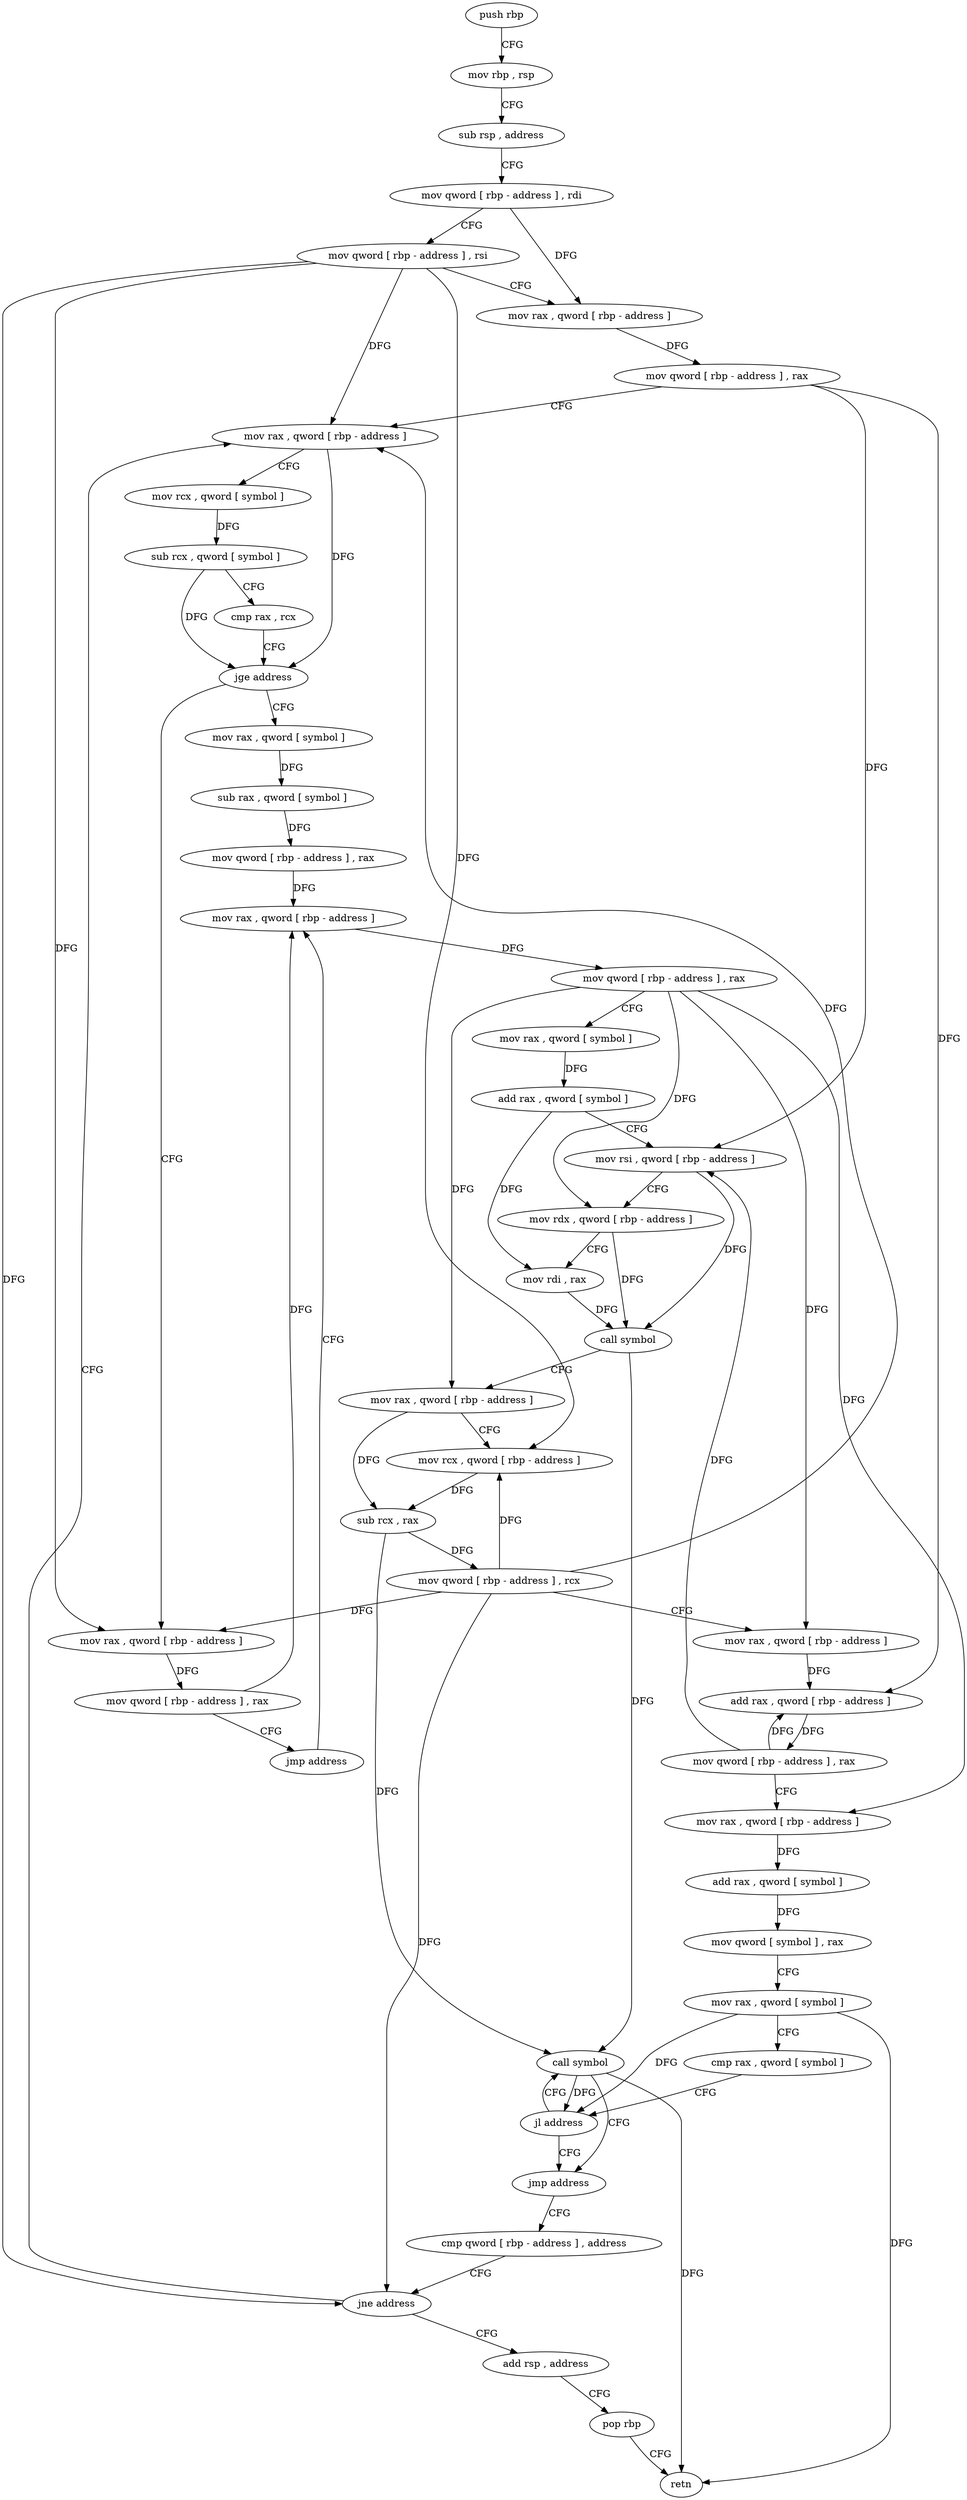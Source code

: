 digraph "func" {
"4251456" [label = "push rbp" ]
"4251457" [label = "mov rbp , rsp" ]
"4251460" [label = "sub rsp , address" ]
"4251464" [label = "mov qword [ rbp - address ] , rdi" ]
"4251468" [label = "mov qword [ rbp - address ] , rsi" ]
"4251472" [label = "mov rax , qword [ rbp - address ]" ]
"4251476" [label = "mov qword [ rbp - address ] , rax" ]
"4251480" [label = "mov rax , qword [ rbp - address ]" ]
"4251522" [label = "mov rax , qword [ symbol ]" ]
"4251530" [label = "sub rax , qword [ symbol ]" ]
"4251538" [label = "mov qword [ rbp - address ] , rax" ]
"4251542" [label = "mov rax , qword [ rbp - address ]" ]
"4251509" [label = "mov rax , qword [ rbp - address ]" ]
"4251513" [label = "mov qword [ rbp - address ] , rax" ]
"4251517" [label = "jmp address" ]
"4251656" [label = "jmp address" ]
"4251661" [label = "cmp qword [ rbp - address ] , address" ]
"4251651" [label = "call symbol" ]
"4251546" [label = "mov qword [ rbp - address ] , rax" ]
"4251550" [label = "mov rax , qword [ symbol ]" ]
"4251558" [label = "add rax , qword [ symbol ]" ]
"4251566" [label = "mov rsi , qword [ rbp - address ]" ]
"4251570" [label = "mov rdx , qword [ rbp - address ]" ]
"4251574" [label = "mov rdi , rax" ]
"4251577" [label = "call symbol" ]
"4251582" [label = "mov rax , qword [ rbp - address ]" ]
"4251586" [label = "mov rcx , qword [ rbp - address ]" ]
"4251590" [label = "sub rcx , rax" ]
"4251593" [label = "mov qword [ rbp - address ] , rcx" ]
"4251597" [label = "mov rax , qword [ rbp - address ]" ]
"4251601" [label = "add rax , qword [ rbp - address ]" ]
"4251605" [label = "mov qword [ rbp - address ] , rax" ]
"4251609" [label = "mov rax , qword [ rbp - address ]" ]
"4251613" [label = "add rax , qword [ symbol ]" ]
"4251621" [label = "mov qword [ symbol ] , rax" ]
"4251629" [label = "mov rax , qword [ symbol ]" ]
"4251637" [label = "cmp rax , qword [ symbol ]" ]
"4251645" [label = "jl address" ]
"4251666" [label = "jne address" ]
"4251672" [label = "add rsp , address" ]
"4251484" [label = "mov rcx , qword [ symbol ]" ]
"4251492" [label = "sub rcx , qword [ symbol ]" ]
"4251500" [label = "cmp rax , rcx" ]
"4251503" [label = "jge address" ]
"4251676" [label = "pop rbp" ]
"4251677" [label = "retn" ]
"4251456" -> "4251457" [ label = "CFG" ]
"4251457" -> "4251460" [ label = "CFG" ]
"4251460" -> "4251464" [ label = "CFG" ]
"4251464" -> "4251468" [ label = "CFG" ]
"4251464" -> "4251472" [ label = "DFG" ]
"4251468" -> "4251472" [ label = "CFG" ]
"4251468" -> "4251480" [ label = "DFG" ]
"4251468" -> "4251509" [ label = "DFG" ]
"4251468" -> "4251586" [ label = "DFG" ]
"4251468" -> "4251666" [ label = "DFG" ]
"4251472" -> "4251476" [ label = "DFG" ]
"4251476" -> "4251480" [ label = "CFG" ]
"4251476" -> "4251566" [ label = "DFG" ]
"4251476" -> "4251601" [ label = "DFG" ]
"4251480" -> "4251484" [ label = "CFG" ]
"4251480" -> "4251503" [ label = "DFG" ]
"4251522" -> "4251530" [ label = "DFG" ]
"4251530" -> "4251538" [ label = "DFG" ]
"4251538" -> "4251542" [ label = "DFG" ]
"4251542" -> "4251546" [ label = "DFG" ]
"4251509" -> "4251513" [ label = "DFG" ]
"4251513" -> "4251517" [ label = "CFG" ]
"4251513" -> "4251542" [ label = "DFG" ]
"4251517" -> "4251542" [ label = "CFG" ]
"4251656" -> "4251661" [ label = "CFG" ]
"4251661" -> "4251666" [ label = "CFG" ]
"4251651" -> "4251656" [ label = "CFG" ]
"4251651" -> "4251645" [ label = "DFG" ]
"4251651" -> "4251677" [ label = "DFG" ]
"4251546" -> "4251550" [ label = "CFG" ]
"4251546" -> "4251570" [ label = "DFG" ]
"4251546" -> "4251582" [ label = "DFG" ]
"4251546" -> "4251597" [ label = "DFG" ]
"4251546" -> "4251609" [ label = "DFG" ]
"4251550" -> "4251558" [ label = "DFG" ]
"4251558" -> "4251566" [ label = "CFG" ]
"4251558" -> "4251574" [ label = "DFG" ]
"4251566" -> "4251570" [ label = "CFG" ]
"4251566" -> "4251577" [ label = "DFG" ]
"4251570" -> "4251574" [ label = "CFG" ]
"4251570" -> "4251577" [ label = "DFG" ]
"4251574" -> "4251577" [ label = "DFG" ]
"4251577" -> "4251582" [ label = "CFG" ]
"4251577" -> "4251651" [ label = "DFG" ]
"4251582" -> "4251586" [ label = "CFG" ]
"4251582" -> "4251590" [ label = "DFG" ]
"4251586" -> "4251590" [ label = "DFG" ]
"4251590" -> "4251593" [ label = "DFG" ]
"4251590" -> "4251651" [ label = "DFG" ]
"4251593" -> "4251597" [ label = "CFG" ]
"4251593" -> "4251480" [ label = "DFG" ]
"4251593" -> "4251509" [ label = "DFG" ]
"4251593" -> "4251586" [ label = "DFG" ]
"4251593" -> "4251666" [ label = "DFG" ]
"4251597" -> "4251601" [ label = "DFG" ]
"4251601" -> "4251605" [ label = "DFG" ]
"4251605" -> "4251609" [ label = "CFG" ]
"4251605" -> "4251566" [ label = "DFG" ]
"4251605" -> "4251601" [ label = "DFG" ]
"4251609" -> "4251613" [ label = "DFG" ]
"4251613" -> "4251621" [ label = "DFG" ]
"4251621" -> "4251629" [ label = "CFG" ]
"4251629" -> "4251637" [ label = "CFG" ]
"4251629" -> "4251645" [ label = "DFG" ]
"4251629" -> "4251677" [ label = "DFG" ]
"4251637" -> "4251645" [ label = "CFG" ]
"4251645" -> "4251656" [ label = "CFG" ]
"4251645" -> "4251651" [ label = "CFG" ]
"4251666" -> "4251480" [ label = "CFG" ]
"4251666" -> "4251672" [ label = "CFG" ]
"4251672" -> "4251676" [ label = "CFG" ]
"4251484" -> "4251492" [ label = "DFG" ]
"4251492" -> "4251500" [ label = "CFG" ]
"4251492" -> "4251503" [ label = "DFG" ]
"4251500" -> "4251503" [ label = "CFG" ]
"4251503" -> "4251522" [ label = "CFG" ]
"4251503" -> "4251509" [ label = "CFG" ]
"4251676" -> "4251677" [ label = "CFG" ]
}

